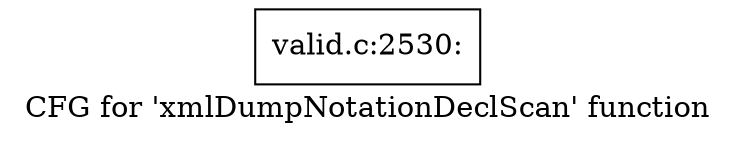 digraph "CFG for 'xmlDumpNotationDeclScan' function" {
	label="CFG for 'xmlDumpNotationDeclScan' function";

	Node0x55fa50fdfdd0 [shape=record,label="{valid.c:2530:}"];
}
